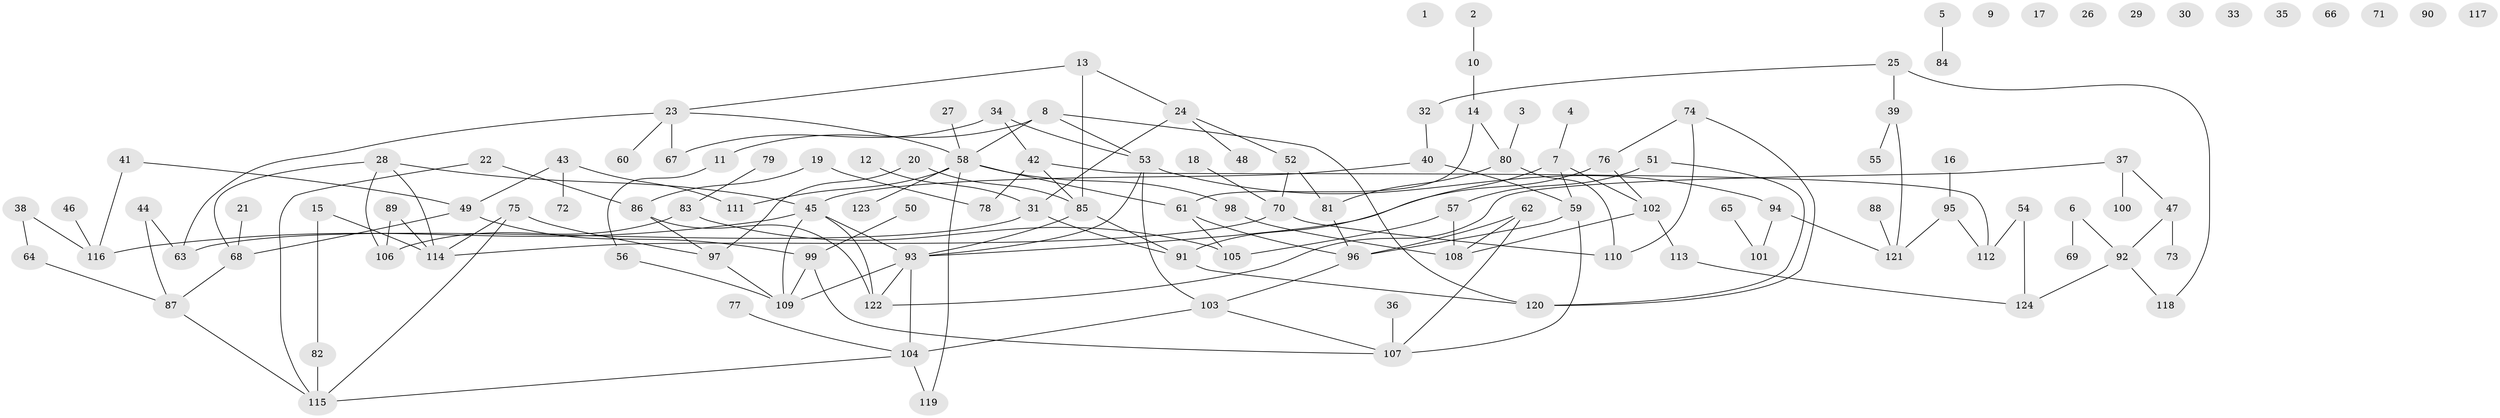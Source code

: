 // coarse degree distribution, {0: 0.19696969696969696, 1: 0.13636363636363635, 3: 0.18181818181818182, 15: 0.015151515151515152, 10: 0.015151515151515152, 5: 0.12121212121212122, 2: 0.09090909090909091, 4: 0.19696969696969696, 9: 0.015151515151515152, 8: 0.015151515151515152, 7: 0.015151515151515152}
// Generated by graph-tools (version 1.1) at 2025/16/03/04/25 18:16:47]
// undirected, 124 vertices, 158 edges
graph export_dot {
graph [start="1"]
  node [color=gray90,style=filled];
  1;
  2;
  3;
  4;
  5;
  6;
  7;
  8;
  9;
  10;
  11;
  12;
  13;
  14;
  15;
  16;
  17;
  18;
  19;
  20;
  21;
  22;
  23;
  24;
  25;
  26;
  27;
  28;
  29;
  30;
  31;
  32;
  33;
  34;
  35;
  36;
  37;
  38;
  39;
  40;
  41;
  42;
  43;
  44;
  45;
  46;
  47;
  48;
  49;
  50;
  51;
  52;
  53;
  54;
  55;
  56;
  57;
  58;
  59;
  60;
  61;
  62;
  63;
  64;
  65;
  66;
  67;
  68;
  69;
  70;
  71;
  72;
  73;
  74;
  75;
  76;
  77;
  78;
  79;
  80;
  81;
  82;
  83;
  84;
  85;
  86;
  87;
  88;
  89;
  90;
  91;
  92;
  93;
  94;
  95;
  96;
  97;
  98;
  99;
  100;
  101;
  102;
  103;
  104;
  105;
  106;
  107;
  108;
  109;
  110;
  111;
  112;
  113;
  114;
  115;
  116;
  117;
  118;
  119;
  120;
  121;
  122;
  123;
  124;
  2 -- 10;
  3 -- 80;
  4 -- 7;
  5 -- 84;
  6 -- 69;
  6 -- 92;
  7 -- 59;
  7 -- 91;
  7 -- 102;
  8 -- 11;
  8 -- 53;
  8 -- 58;
  8 -- 120;
  10 -- 14;
  11 -- 56;
  12 -- 31;
  13 -- 23;
  13 -- 24;
  13 -- 85;
  14 -- 61;
  14 -- 80;
  15 -- 82;
  15 -- 114;
  16 -- 95;
  18 -- 70;
  19 -- 78;
  19 -- 86;
  20 -- 85;
  20 -- 97;
  21 -- 68;
  22 -- 86;
  22 -- 115;
  23 -- 58;
  23 -- 60;
  23 -- 63;
  23 -- 67;
  24 -- 31;
  24 -- 48;
  24 -- 52;
  25 -- 32;
  25 -- 39;
  25 -- 118;
  27 -- 58;
  28 -- 45;
  28 -- 68;
  28 -- 106;
  28 -- 114;
  31 -- 63;
  31 -- 91;
  32 -- 40;
  34 -- 42;
  34 -- 53;
  34 -- 67;
  36 -- 107;
  37 -- 47;
  37 -- 100;
  37 -- 122;
  38 -- 64;
  38 -- 116;
  39 -- 55;
  39 -- 121;
  40 -- 45;
  40 -- 59;
  41 -- 49;
  41 -- 116;
  42 -- 78;
  42 -- 85;
  42 -- 112;
  43 -- 49;
  43 -- 72;
  43 -- 111;
  44 -- 63;
  44 -- 87;
  45 -- 93;
  45 -- 109;
  45 -- 116;
  45 -- 122;
  46 -- 116;
  47 -- 73;
  47 -- 92;
  49 -- 68;
  49 -- 99;
  50 -- 99;
  51 -- 57;
  51 -- 120;
  52 -- 70;
  52 -- 81;
  53 -- 93;
  53 -- 94;
  53 -- 103;
  54 -- 112;
  54 -- 124;
  56 -- 109;
  57 -- 105;
  57 -- 108;
  58 -- 61;
  58 -- 98;
  58 -- 111;
  58 -- 119;
  58 -- 123;
  59 -- 96;
  59 -- 107;
  61 -- 96;
  61 -- 105;
  62 -- 96;
  62 -- 107;
  62 -- 108;
  64 -- 87;
  65 -- 101;
  68 -- 87;
  70 -- 110;
  70 -- 114;
  74 -- 76;
  74 -- 110;
  74 -- 120;
  75 -- 97;
  75 -- 114;
  75 -- 115;
  76 -- 93;
  76 -- 102;
  77 -- 104;
  79 -- 83;
  80 -- 81;
  80 -- 110;
  81 -- 96;
  82 -- 115;
  83 -- 105;
  83 -- 106;
  85 -- 91;
  85 -- 93;
  86 -- 97;
  86 -- 122;
  87 -- 115;
  88 -- 121;
  89 -- 106;
  89 -- 114;
  91 -- 120;
  92 -- 118;
  92 -- 124;
  93 -- 104;
  93 -- 109;
  93 -- 122;
  94 -- 101;
  94 -- 121;
  95 -- 112;
  95 -- 121;
  96 -- 103;
  97 -- 109;
  98 -- 108;
  99 -- 107;
  99 -- 109;
  102 -- 108;
  102 -- 113;
  103 -- 104;
  103 -- 107;
  104 -- 115;
  104 -- 119;
  113 -- 124;
}
